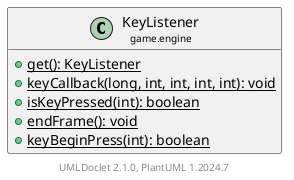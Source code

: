 @startuml
    set namespaceSeparator none
    hide empty fields
    hide empty methods

    class "<size:14>KeyListener\n<size:10>game.engine" as game.engine.KeyListener [[KeyListener.html]] {
        {static} +get(): KeyListener
        {static} +keyCallback(long, int, int, int, int): void
        {static} +isKeyPressed(int): boolean
        {static} +endFrame(): void
        {static} +keyBeginPress(int): boolean
    }

    center footer UMLDoclet 2.1.0, PlantUML %version()
@enduml
